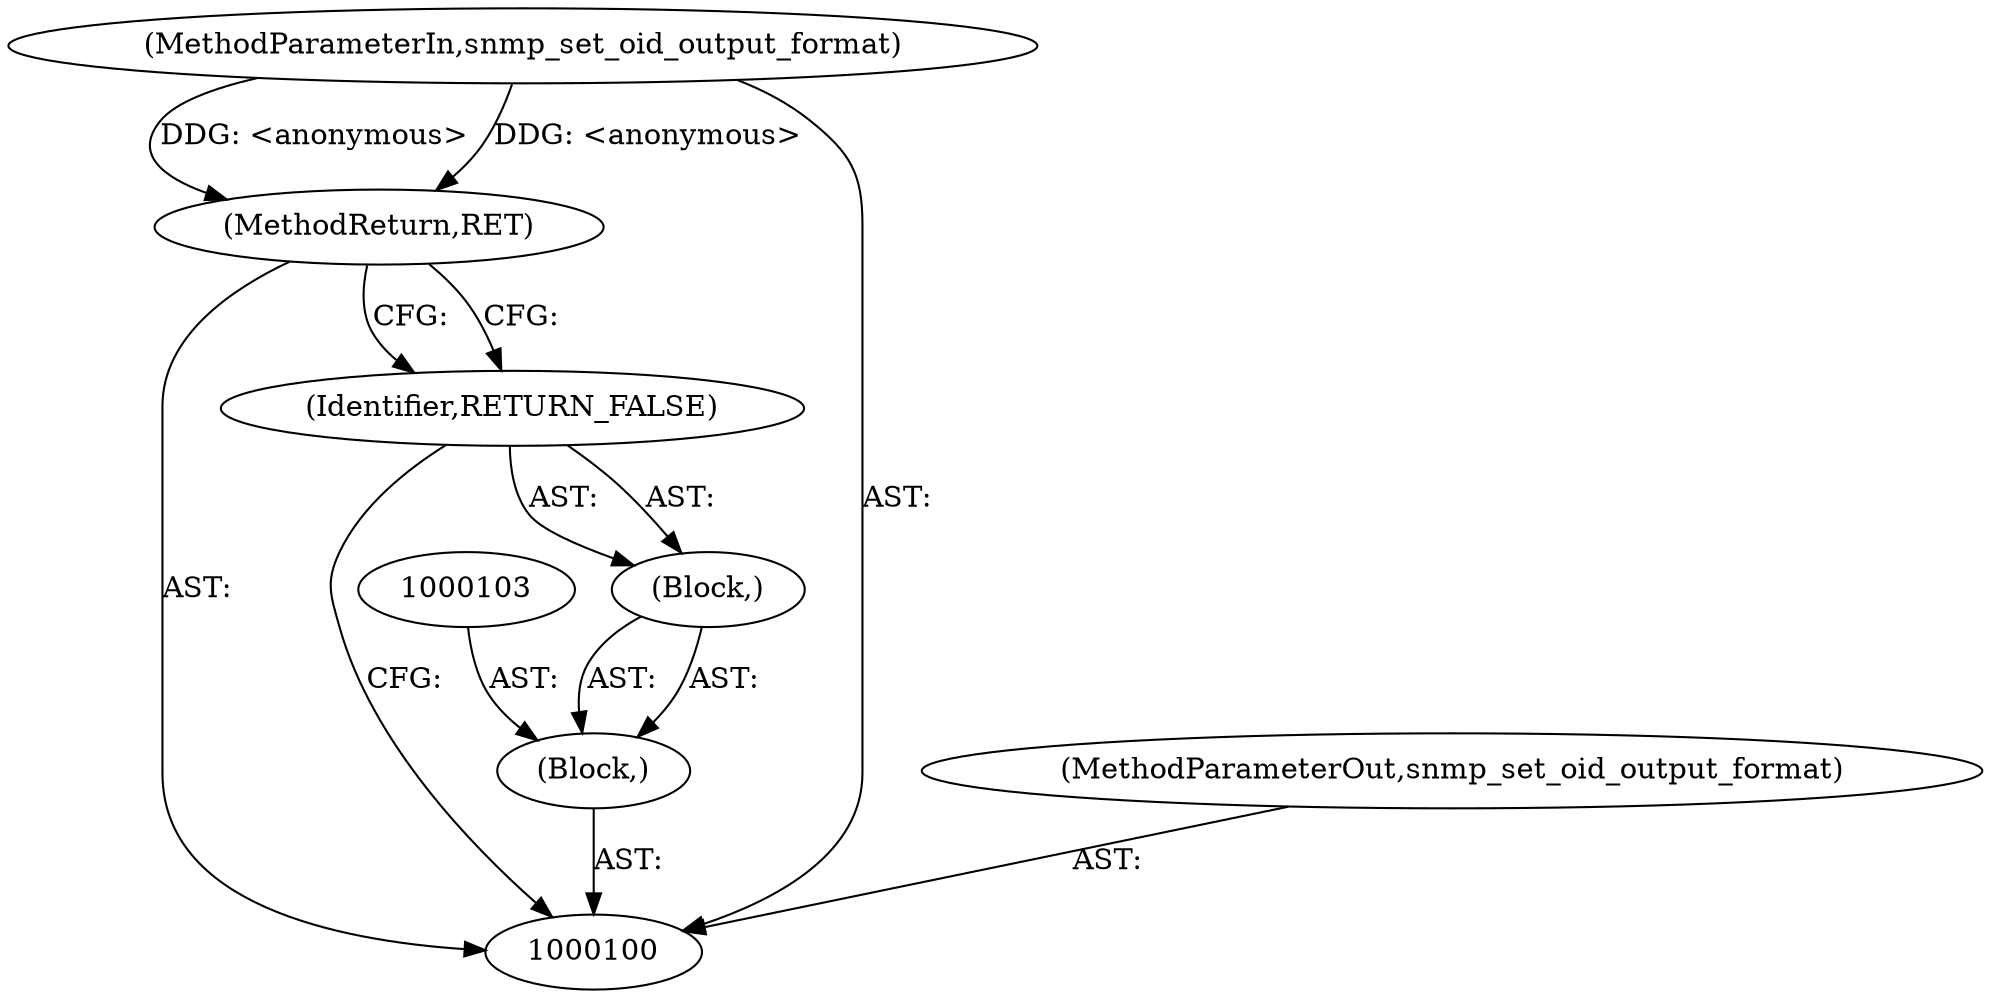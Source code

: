 digraph "0_php_cab1c3b3708eead315e033359d07049b23b147a3_0" {
"1000106" [label="(MethodReturn,RET)"];
"1000101" [label="(MethodParameterIn,snmp_set_oid_output_format)"];
"1000113" [label="(MethodParameterOut,snmp_set_oid_output_format)"];
"1000102" [label="(Block,)"];
"1000104" [label="(Block,)"];
"1000105" [label="(Identifier,RETURN_FALSE)"];
"1000106" -> "1000100"  [label="AST: "];
"1000106" -> "1000105"  [label="CFG: "];
"1000101" -> "1000106"  [label="DDG: <anonymous>"];
"1000101" -> "1000100"  [label="AST: "];
"1000101" -> "1000106"  [label="DDG: <anonymous>"];
"1000113" -> "1000100"  [label="AST: "];
"1000102" -> "1000100"  [label="AST: "];
"1000103" -> "1000102"  [label="AST: "];
"1000104" -> "1000102"  [label="AST: "];
"1000104" -> "1000102"  [label="AST: "];
"1000105" -> "1000104"  [label="AST: "];
"1000105" -> "1000104"  [label="AST: "];
"1000105" -> "1000100"  [label="CFG: "];
"1000106" -> "1000105"  [label="CFG: "];
}
